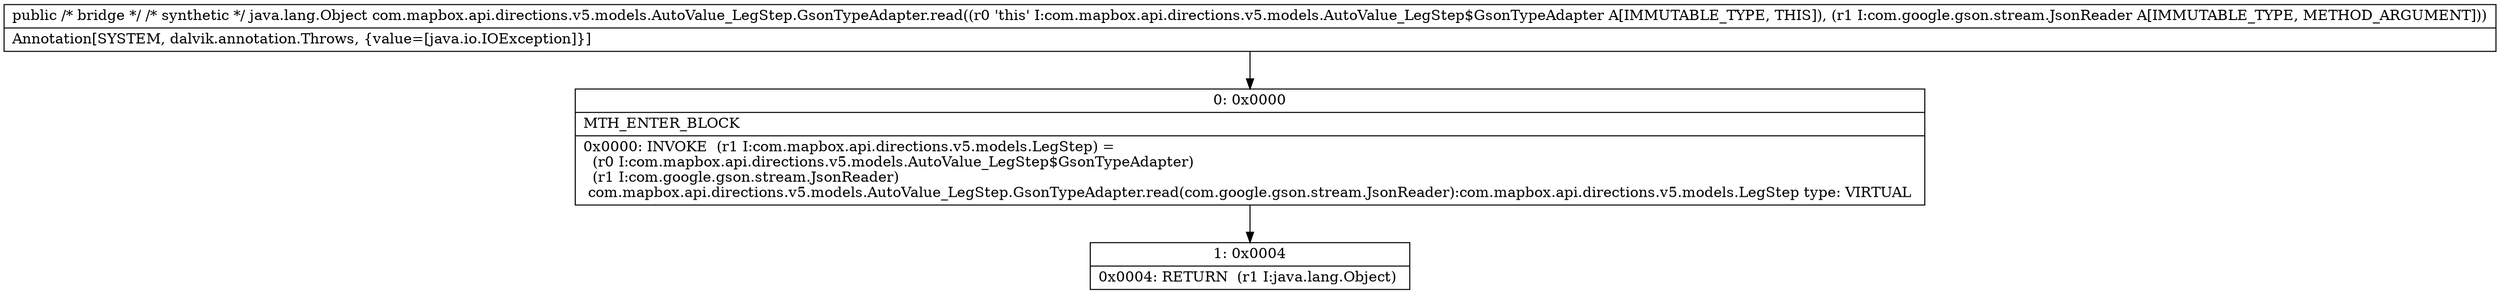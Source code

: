 digraph "CFG forcom.mapbox.api.directions.v5.models.AutoValue_LegStep.GsonTypeAdapter.read(Lcom\/google\/gson\/stream\/JsonReader;)Ljava\/lang\/Object;" {
Node_0 [shape=record,label="{0\:\ 0x0000|MTH_ENTER_BLOCK\l|0x0000: INVOKE  (r1 I:com.mapbox.api.directions.v5.models.LegStep) = \l  (r0 I:com.mapbox.api.directions.v5.models.AutoValue_LegStep$GsonTypeAdapter)\l  (r1 I:com.google.gson.stream.JsonReader)\l com.mapbox.api.directions.v5.models.AutoValue_LegStep.GsonTypeAdapter.read(com.google.gson.stream.JsonReader):com.mapbox.api.directions.v5.models.LegStep type: VIRTUAL \l}"];
Node_1 [shape=record,label="{1\:\ 0x0004|0x0004: RETURN  (r1 I:java.lang.Object) \l}"];
MethodNode[shape=record,label="{public \/* bridge *\/ \/* synthetic *\/ java.lang.Object com.mapbox.api.directions.v5.models.AutoValue_LegStep.GsonTypeAdapter.read((r0 'this' I:com.mapbox.api.directions.v5.models.AutoValue_LegStep$GsonTypeAdapter A[IMMUTABLE_TYPE, THIS]), (r1 I:com.google.gson.stream.JsonReader A[IMMUTABLE_TYPE, METHOD_ARGUMENT]))  | Annotation[SYSTEM, dalvik.annotation.Throws, \{value=[java.io.IOException]\}]\l}"];
MethodNode -> Node_0;
Node_0 -> Node_1;
}

